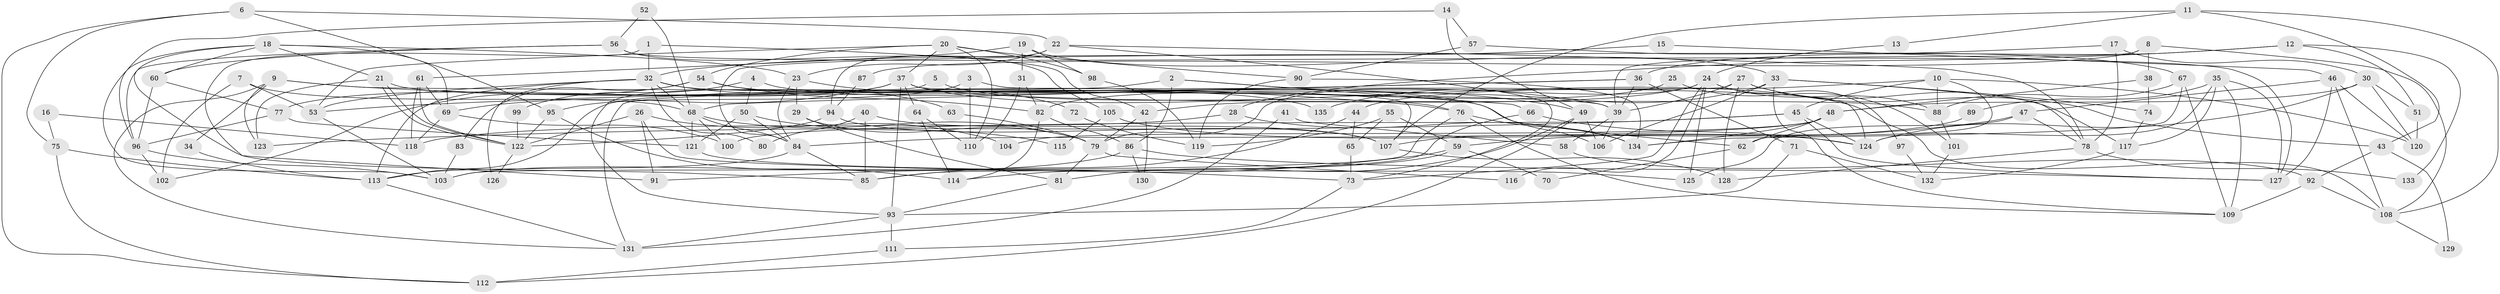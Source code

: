 // Generated by graph-tools (version 1.1) at 2025/50/03/09/25 03:50:05]
// undirected, 135 vertices, 270 edges
graph export_dot {
graph [start="1"]
  node [color=gray90,style=filled];
  1;
  2;
  3;
  4;
  5;
  6;
  7;
  8;
  9;
  10;
  11;
  12;
  13;
  14;
  15;
  16;
  17;
  18;
  19;
  20;
  21;
  22;
  23;
  24;
  25;
  26;
  27;
  28;
  29;
  30;
  31;
  32;
  33;
  34;
  35;
  36;
  37;
  38;
  39;
  40;
  41;
  42;
  43;
  44;
  45;
  46;
  47;
  48;
  49;
  50;
  51;
  52;
  53;
  54;
  55;
  56;
  57;
  58;
  59;
  60;
  61;
  62;
  63;
  64;
  65;
  66;
  67;
  68;
  69;
  70;
  71;
  72;
  73;
  74;
  75;
  76;
  77;
  78;
  79;
  80;
  81;
  82;
  83;
  84;
  85;
  86;
  87;
  88;
  89;
  90;
  91;
  92;
  93;
  94;
  95;
  96;
  97;
  98;
  99;
  100;
  101;
  102;
  103;
  104;
  105;
  106;
  107;
  108;
  109;
  110;
  111;
  112;
  113;
  114;
  115;
  116;
  117;
  118;
  119;
  120;
  121;
  122;
  123;
  124;
  125;
  126;
  127;
  128;
  129;
  130;
  131;
  132;
  133;
  134;
  135;
  1 -- 42;
  1 -- 91;
  1 -- 32;
  2 -- 66;
  2 -- 113;
  2 -- 49;
  2 -- 86;
  3 -- 95;
  3 -- 110;
  3 -- 124;
  4 -- 106;
  4 -- 50;
  4 -- 99;
  5 -- 93;
  5 -- 76;
  6 -- 22;
  6 -- 75;
  6 -- 95;
  6 -- 112;
  7 -- 53;
  7 -- 68;
  7 -- 102;
  8 -- 39;
  8 -- 108;
  8 -- 38;
  8 -- 87;
  9 -- 131;
  9 -- 123;
  9 -- 34;
  9 -- 39;
  9 -- 76;
  10 -- 88;
  10 -- 62;
  10 -- 44;
  10 -- 45;
  10 -- 120;
  11 -- 108;
  11 -- 107;
  11 -- 13;
  11 -- 43;
  12 -- 36;
  12 -- 28;
  12 -- 51;
  12 -- 133;
  13 -- 24;
  14 -- 49;
  14 -- 57;
  14 -- 96;
  15 -- 32;
  15 -- 46;
  16 -- 75;
  16 -- 118;
  17 -- 30;
  17 -- 78;
  17 -- 84;
  18 -- 21;
  18 -- 103;
  18 -- 23;
  18 -- 60;
  18 -- 69;
  18 -- 85;
  19 -- 33;
  19 -- 98;
  19 -- 31;
  19 -- 61;
  20 -- 37;
  20 -- 110;
  20 -- 53;
  20 -- 54;
  20 -- 90;
  20 -- 98;
  21 -- 122;
  21 -- 122;
  21 -- 39;
  21 -- 123;
  22 -- 23;
  22 -- 94;
  22 -- 73;
  22 -- 78;
  23 -- 84;
  23 -- 29;
  23 -- 72;
  24 -- 125;
  24 -- 79;
  24 -- 42;
  24 -- 73;
  24 -- 88;
  24 -- 97;
  24 -- 116;
  25 -- 82;
  25 -- 101;
  26 -- 73;
  26 -- 122;
  26 -- 91;
  26 -- 104;
  27 -- 43;
  27 -- 39;
  27 -- 117;
  27 -- 128;
  27 -- 131;
  28 -- 118;
  28 -- 134;
  29 -- 79;
  29 -- 81;
  30 -- 51;
  30 -- 124;
  30 -- 48;
  30 -- 120;
  31 -- 82;
  31 -- 110;
  32 -- 53;
  32 -- 62;
  32 -- 63;
  32 -- 68;
  32 -- 80;
  32 -- 113;
  32 -- 126;
  33 -- 74;
  33 -- 109;
  33 -- 78;
  33 -- 106;
  33 -- 135;
  34 -- 113;
  35 -- 124;
  35 -- 109;
  35 -- 89;
  35 -- 117;
  35 -- 127;
  36 -- 39;
  36 -- 68;
  36 -- 53;
  36 -- 71;
  37 -- 77;
  37 -- 93;
  37 -- 64;
  37 -- 69;
  37 -- 88;
  37 -- 107;
  37 -- 108;
  38 -- 48;
  38 -- 74;
  39 -- 106;
  39 -- 58;
  40 -- 107;
  40 -- 85;
  40 -- 80;
  41 -- 131;
  41 -- 58;
  42 -- 79;
  42 -- 130;
  43 -- 92;
  43 -- 129;
  44 -- 85;
  44 -- 65;
  45 -- 127;
  45 -- 100;
  45 -- 123;
  45 -- 124;
  46 -- 127;
  46 -- 120;
  46 -- 47;
  46 -- 108;
  47 -- 78;
  47 -- 59;
  47 -- 125;
  48 -- 84;
  48 -- 62;
  48 -- 104;
  48 -- 134;
  49 -- 81;
  49 -- 106;
  49 -- 112;
  50 -- 121;
  50 -- 84;
  50 -- 115;
  51 -- 120;
  52 -- 68;
  52 -- 56;
  53 -- 103;
  54 -- 102;
  54 -- 82;
  54 -- 83;
  54 -- 135;
  55 -- 65;
  55 -- 59;
  55 -- 119;
  56 -- 60;
  56 -- 96;
  56 -- 105;
  56 -- 127;
  57 -- 90;
  57 -- 67;
  58 -- 92;
  59 -- 114;
  59 -- 70;
  59 -- 91;
  60 -- 96;
  60 -- 77;
  61 -- 69;
  61 -- 118;
  61 -- 122;
  62 -- 70;
  63 -- 79;
  64 -- 114;
  64 -- 110;
  65 -- 73;
  66 -- 85;
  66 -- 124;
  67 -- 134;
  67 -- 88;
  67 -- 109;
  68 -- 100;
  68 -- 79;
  68 -- 84;
  68 -- 121;
  69 -- 100;
  69 -- 118;
  71 -- 93;
  71 -- 132;
  72 -- 119;
  73 -- 111;
  74 -- 117;
  75 -- 112;
  75 -- 113;
  76 -- 103;
  76 -- 109;
  76 -- 134;
  77 -- 96;
  77 -- 121;
  78 -- 128;
  78 -- 133;
  79 -- 81;
  79 -- 116;
  81 -- 93;
  82 -- 86;
  82 -- 114;
  83 -- 103;
  84 -- 85;
  84 -- 113;
  86 -- 127;
  86 -- 103;
  86 -- 130;
  87 -- 94;
  88 -- 101;
  89 -- 107;
  90 -- 134;
  90 -- 119;
  92 -- 108;
  92 -- 109;
  93 -- 131;
  93 -- 111;
  94 -- 107;
  94 -- 122;
  95 -- 122;
  95 -- 114;
  96 -- 103;
  96 -- 102;
  97 -- 132;
  98 -- 119;
  99 -- 122;
  101 -- 132;
  105 -- 124;
  105 -- 115;
  107 -- 128;
  108 -- 129;
  111 -- 112;
  113 -- 131;
  117 -- 132;
  121 -- 125;
  122 -- 126;
}
